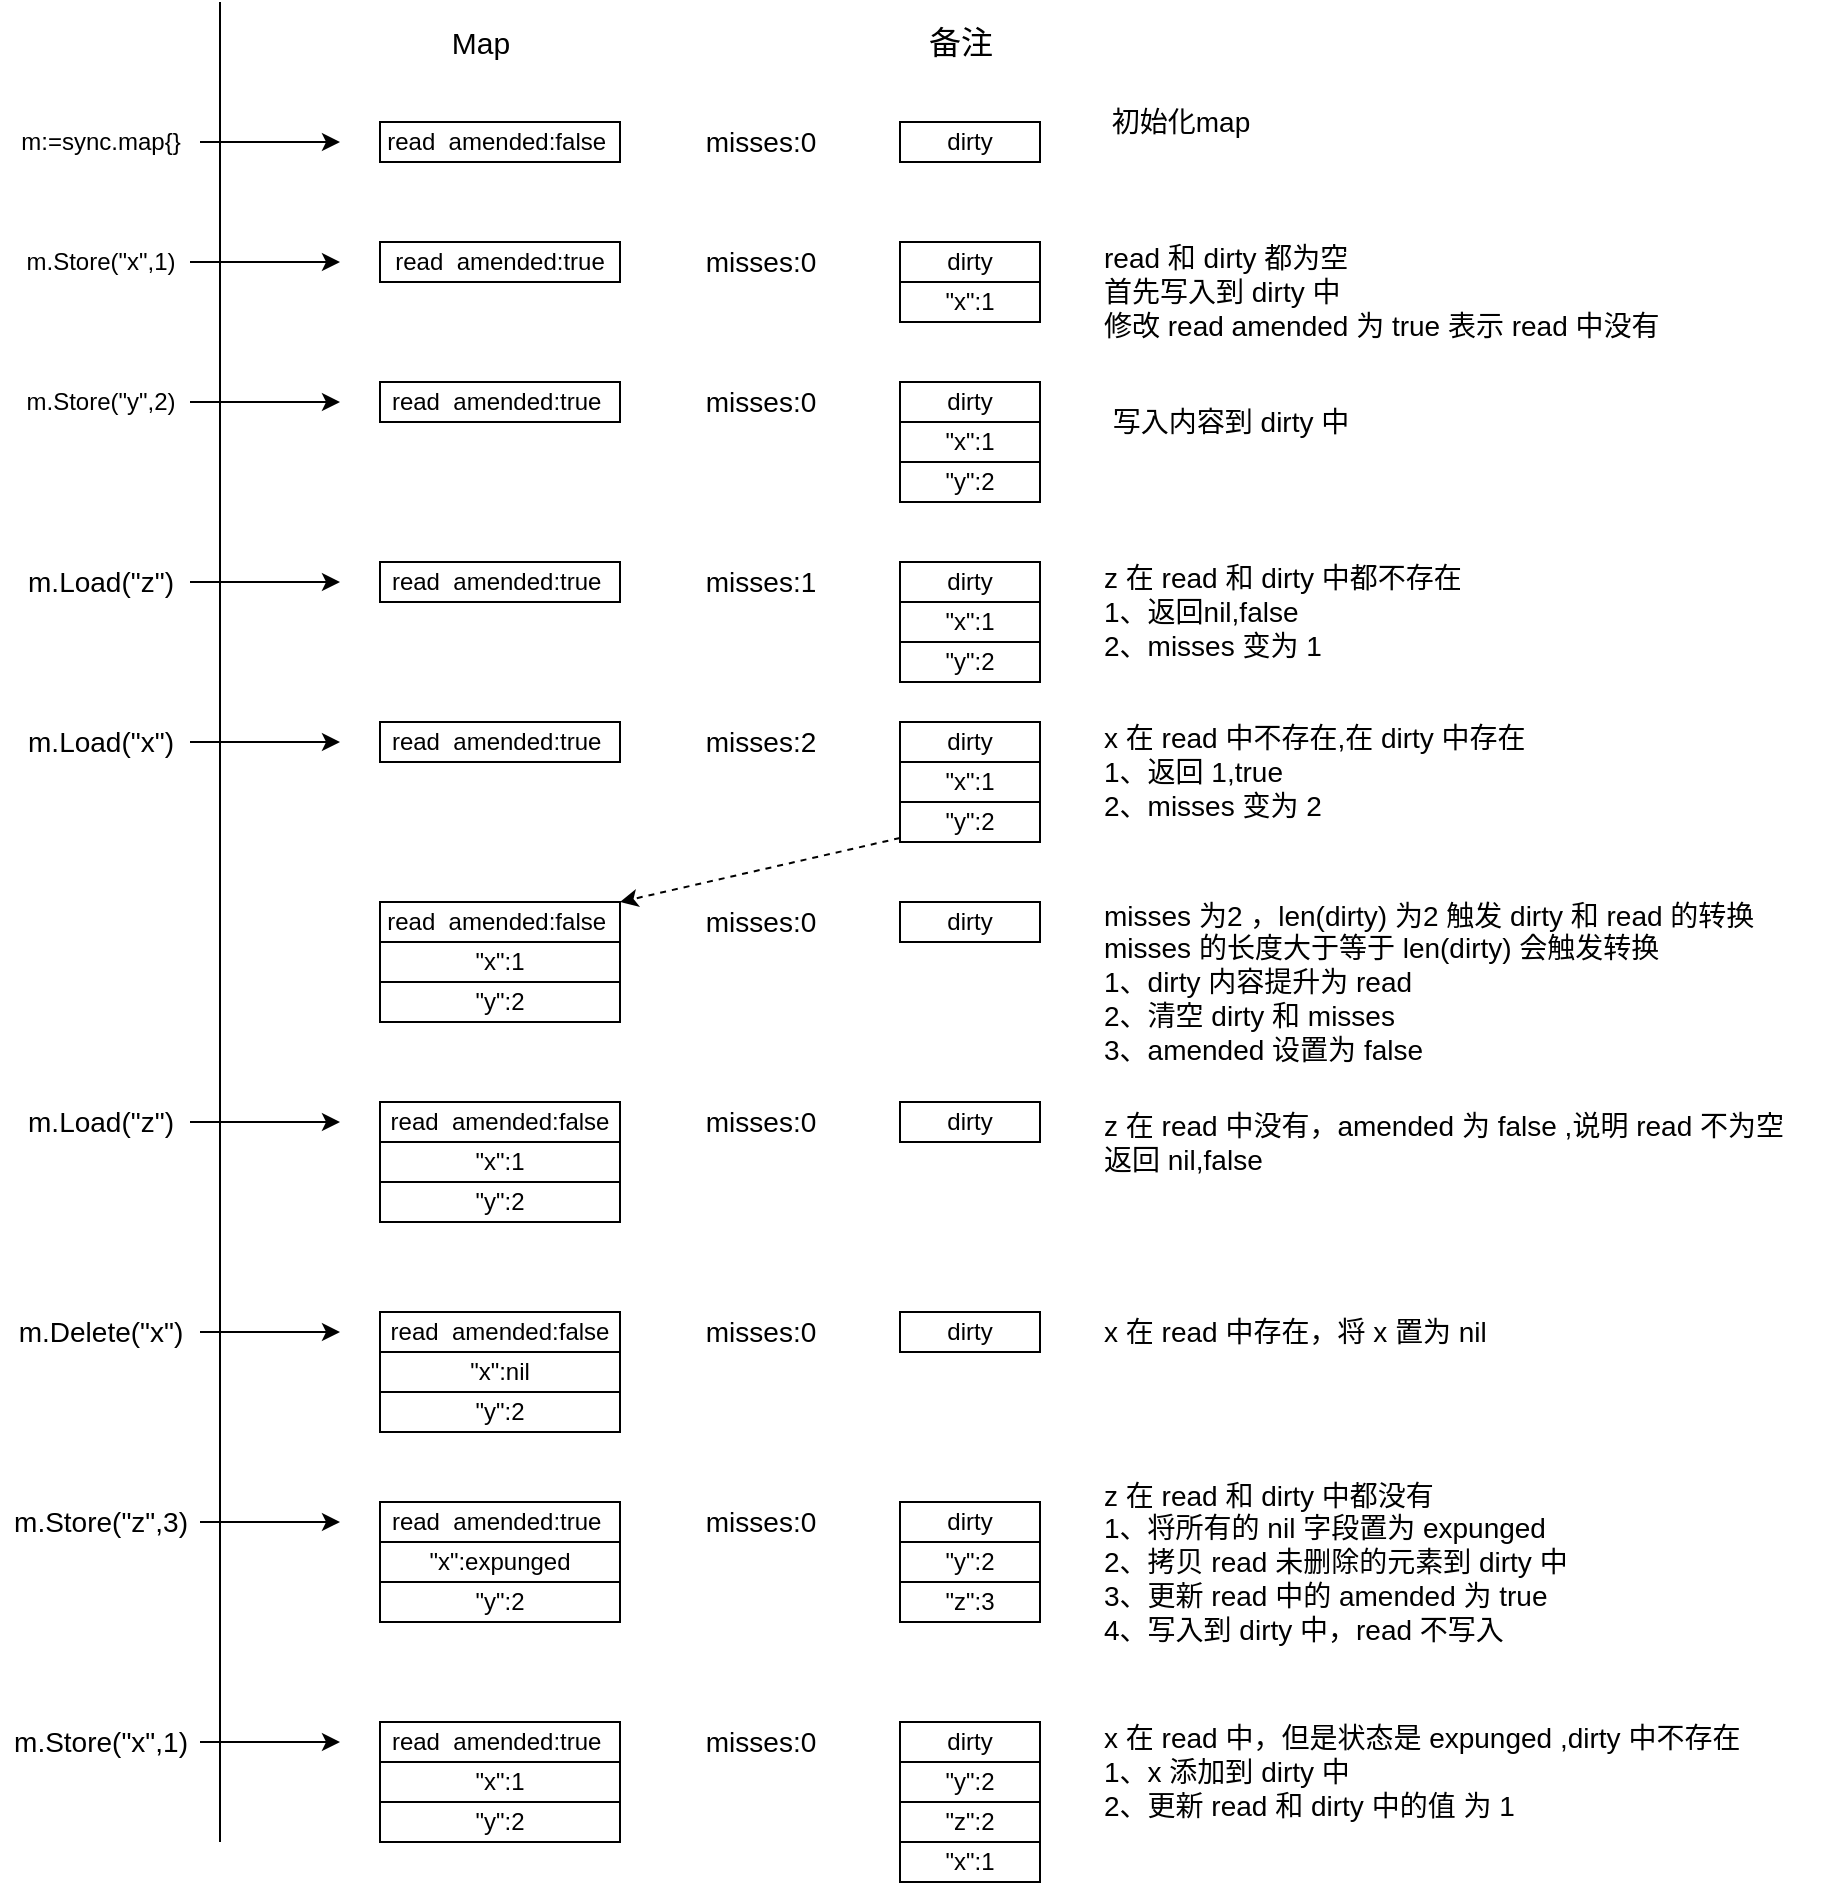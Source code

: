 <mxfile pages="16">
    <diagram id="24sgOk005YfM9f5gaFTB" name="sync_map">
        <mxGraphModel dx="781" dy="591" grid="1" gridSize="10" guides="1" tooltips="1" connect="1" arrows="1" fold="1" page="1" pageScale="1" pageWidth="3300" pageHeight="4681" math="0" shadow="0">
            <root>
                <mxCell id="kQL8fXOMD9WAkuxqkzjQ-0"/>
                <mxCell id="kQL8fXOMD9WAkuxqkzjQ-1" parent="kQL8fXOMD9WAkuxqkzjQ-0"/>
                <mxCell id="0qfVXdXb0fOPbhbPSKhO-14" value="" style="endArrow=none;html=1;" edge="1" parent="kQL8fXOMD9WAkuxqkzjQ-1">
                    <mxGeometry width="50" height="50" relative="1" as="geometry">
                        <mxPoint x="380" y="1050" as="sourcePoint"/>
                        <mxPoint x="380" y="130" as="targetPoint"/>
                    </mxGeometry>
                </mxCell>
                <mxCell id="0qfVXdXb0fOPbhbPSKhO-15" value="&lt;font style=&quot;font-size: 15px&quot;&gt;Map&lt;/font&gt;" style="text;html=1;align=center;verticalAlign=middle;resizable=0;points=[];autosize=1;strokeColor=none;fillColor=none;" vertex="1" parent="kQL8fXOMD9WAkuxqkzjQ-1">
                    <mxGeometry x="490" y="140" width="40" height="20" as="geometry"/>
                </mxCell>
                <mxCell id="0qfVXdXb0fOPbhbPSKhO-16" value="&lt;font style=&quot;font-size: 16px&quot;&gt;备注&lt;/font&gt;" style="text;html=1;align=center;verticalAlign=middle;resizable=0;points=[];autosize=1;strokeColor=none;fillColor=none;" vertex="1" parent="kQL8fXOMD9WAkuxqkzjQ-1">
                    <mxGeometry x="725" y="140" width="50" height="20" as="geometry"/>
                </mxCell>
                <mxCell id="0qfVXdXb0fOPbhbPSKhO-18" style="edgeStyle=none;html=1;" edge="1" parent="kQL8fXOMD9WAkuxqkzjQ-1" source="0qfVXdXb0fOPbhbPSKhO-17">
                    <mxGeometry relative="1" as="geometry">
                        <mxPoint x="440" y="200" as="targetPoint"/>
                    </mxGeometry>
                </mxCell>
                <mxCell id="0qfVXdXb0fOPbhbPSKhO-17" value="m:=sync.map{}" style="text;html=1;align=center;verticalAlign=middle;resizable=0;points=[];autosize=1;strokeColor=none;fillColor=none;" vertex="1" parent="kQL8fXOMD9WAkuxqkzjQ-1">
                    <mxGeometry x="270" y="190" width="100" height="20" as="geometry"/>
                </mxCell>
                <mxCell id="0qfVXdXb0fOPbhbPSKhO-19" value="&lt;font style=&quot;font-size: 12px&quot;&gt;read&lt;/font&gt;&amp;nbsp; amended:false&amp;nbsp;" style="rounded=0;whiteSpace=wrap;html=1;" vertex="1" parent="kQL8fXOMD9WAkuxqkzjQ-1">
                    <mxGeometry x="460" y="190" width="120" height="20" as="geometry"/>
                </mxCell>
                <mxCell id="0qfVXdXb0fOPbhbPSKhO-20" value="&lt;font style=&quot;font-size: 14px&quot;&gt;misses:0&lt;/font&gt;" style="text;html=1;align=center;verticalAlign=middle;resizable=0;points=[];autosize=1;strokeColor=none;fillColor=none;fontSize=12;" vertex="1" parent="kQL8fXOMD9WAkuxqkzjQ-1">
                    <mxGeometry x="615" y="190" width="70" height="20" as="geometry"/>
                </mxCell>
                <mxCell id="0qfVXdXb0fOPbhbPSKhO-21" value="dirty" style="rounded=0;whiteSpace=wrap;html=1;" vertex="1" parent="kQL8fXOMD9WAkuxqkzjQ-1">
                    <mxGeometry x="720" y="190" width="70" height="20" as="geometry"/>
                </mxCell>
                <mxCell id="0qfVXdXb0fOPbhbPSKhO-22" style="edgeStyle=none;html=1;" edge="1" parent="kQL8fXOMD9WAkuxqkzjQ-1" source="0qfVXdXb0fOPbhbPSKhO-23">
                    <mxGeometry relative="1" as="geometry">
                        <mxPoint x="440" y="260" as="targetPoint"/>
                    </mxGeometry>
                </mxCell>
                <mxCell id="0qfVXdXb0fOPbhbPSKhO-23" value="m.Store(&quot;x&quot;,1)" style="text;html=1;align=center;verticalAlign=middle;resizable=0;points=[];autosize=1;strokeColor=none;fillColor=none;" vertex="1" parent="kQL8fXOMD9WAkuxqkzjQ-1">
                    <mxGeometry x="275" y="250" width="90" height="20" as="geometry"/>
                </mxCell>
                <mxCell id="0qfVXdXb0fOPbhbPSKhO-24" value="&lt;font style=&quot;font-size: 12px&quot;&gt;read&lt;/font&gt;&amp;nbsp; amended:true" style="rounded=0;whiteSpace=wrap;html=1;" vertex="1" parent="kQL8fXOMD9WAkuxqkzjQ-1">
                    <mxGeometry x="460" y="250" width="120" height="20" as="geometry"/>
                </mxCell>
                <mxCell id="0qfVXdXb0fOPbhbPSKhO-25" value="&lt;font style=&quot;font-size: 14px&quot;&gt;misses:0&lt;/font&gt;" style="text;html=1;align=center;verticalAlign=middle;resizable=0;points=[];autosize=1;strokeColor=none;fillColor=none;fontSize=12;" vertex="1" parent="kQL8fXOMD9WAkuxqkzjQ-1">
                    <mxGeometry x="615" y="250" width="70" height="20" as="geometry"/>
                </mxCell>
                <mxCell id="0qfVXdXb0fOPbhbPSKhO-26" value="dirty" style="rounded=0;whiteSpace=wrap;html=1;" vertex="1" parent="kQL8fXOMD9WAkuxqkzjQ-1">
                    <mxGeometry x="720" y="250" width="70" height="20" as="geometry"/>
                </mxCell>
                <mxCell id="0qfVXdXb0fOPbhbPSKhO-27" style="edgeStyle=none;html=1;" edge="1" parent="kQL8fXOMD9WAkuxqkzjQ-1" source="0qfVXdXb0fOPbhbPSKhO-28">
                    <mxGeometry relative="1" as="geometry">
                        <mxPoint x="440" y="330" as="targetPoint"/>
                    </mxGeometry>
                </mxCell>
                <mxCell id="0qfVXdXb0fOPbhbPSKhO-28" value="m.Store(&quot;y&quot;,2)" style="text;html=1;align=center;verticalAlign=middle;resizable=0;points=[];autosize=1;strokeColor=none;fillColor=none;" vertex="1" parent="kQL8fXOMD9WAkuxqkzjQ-1">
                    <mxGeometry x="275" y="320" width="90" height="20" as="geometry"/>
                </mxCell>
                <mxCell id="0qfVXdXb0fOPbhbPSKhO-29" value="&lt;font style=&quot;font-size: 12px&quot;&gt;read&lt;/font&gt;&amp;nbsp; amended:true&amp;nbsp;" style="rounded=0;whiteSpace=wrap;html=1;" vertex="1" parent="kQL8fXOMD9WAkuxqkzjQ-1">
                    <mxGeometry x="460" y="320" width="120" height="20" as="geometry"/>
                </mxCell>
                <mxCell id="0qfVXdXb0fOPbhbPSKhO-30" value="&lt;font style=&quot;font-size: 14px&quot;&gt;misses:0&lt;/font&gt;" style="text;html=1;align=center;verticalAlign=middle;resizable=0;points=[];autosize=1;strokeColor=none;fillColor=none;fontSize=12;" vertex="1" parent="kQL8fXOMD9WAkuxqkzjQ-1">
                    <mxGeometry x="615" y="320" width="70" height="20" as="geometry"/>
                </mxCell>
                <mxCell id="0qfVXdXb0fOPbhbPSKhO-32" value="&quot;x&quot;:1" style="rounded=0;whiteSpace=wrap;html=1;" vertex="1" parent="kQL8fXOMD9WAkuxqkzjQ-1">
                    <mxGeometry x="720" y="270" width="70" height="20" as="geometry"/>
                </mxCell>
                <mxCell id="0qfVXdXb0fOPbhbPSKhO-33" value="&lt;font style=&quot;font-size: 14px&quot;&gt;初始化map&lt;/font&gt;" style="text;html=1;align=center;verticalAlign=middle;resizable=0;points=[];autosize=1;strokeColor=none;fillColor=none;fontSize=12;" vertex="1" parent="kQL8fXOMD9WAkuxqkzjQ-1">
                    <mxGeometry x="820" y="180" width="80" height="20" as="geometry"/>
                </mxCell>
                <mxCell id="0qfVXdXb0fOPbhbPSKhO-35" value="&lt;font style=&quot;font-size: 14px&quot;&gt;read 和 dirty 都为空&lt;br&gt;首先写入到 dirty 中&lt;br&gt;修改 read amended 为 true 表示 read 中没有&lt;/font&gt;" style="text;html=1;align=left;verticalAlign=middle;resizable=0;points=[];autosize=1;strokeColor=none;fillColor=none;fontSize=12;" vertex="1" parent="kQL8fXOMD9WAkuxqkzjQ-1">
                    <mxGeometry x="820" y="250" width="290" height="50" as="geometry"/>
                </mxCell>
                <mxCell id="0qfVXdXb0fOPbhbPSKhO-36" value="dirty" style="rounded=0;whiteSpace=wrap;html=1;" vertex="1" parent="kQL8fXOMD9WAkuxqkzjQ-1">
                    <mxGeometry x="720" y="320" width="70" height="20" as="geometry"/>
                </mxCell>
                <mxCell id="0qfVXdXb0fOPbhbPSKhO-37" value="&quot;x&quot;:1" style="rounded=0;whiteSpace=wrap;html=1;" vertex="1" parent="kQL8fXOMD9WAkuxqkzjQ-1">
                    <mxGeometry x="720" y="340" width="70" height="20" as="geometry"/>
                </mxCell>
                <mxCell id="0qfVXdXb0fOPbhbPSKhO-38" value="&quot;y&quot;:2" style="rounded=0;whiteSpace=wrap;html=1;" vertex="1" parent="kQL8fXOMD9WAkuxqkzjQ-1">
                    <mxGeometry x="720" y="360" width="70" height="20" as="geometry"/>
                </mxCell>
                <mxCell id="0qfVXdXb0fOPbhbPSKhO-39" value="&lt;font style=&quot;font-size: 14px&quot;&gt;写入内容到 dirty 中&lt;/font&gt;" style="text;html=1;align=center;verticalAlign=middle;resizable=0;points=[];autosize=1;strokeColor=none;fillColor=none;fontSize=12;" vertex="1" parent="kQL8fXOMD9WAkuxqkzjQ-1">
                    <mxGeometry x="820" y="330" width="130" height="20" as="geometry"/>
                </mxCell>
                <mxCell id="0qfVXdXb0fOPbhbPSKhO-40" style="edgeStyle=none;html=1;" edge="1" parent="kQL8fXOMD9WAkuxqkzjQ-1" source="0qfVXdXb0fOPbhbPSKhO-41">
                    <mxGeometry relative="1" as="geometry">
                        <mxPoint x="440" y="420" as="targetPoint"/>
                    </mxGeometry>
                </mxCell>
                <mxCell id="0qfVXdXb0fOPbhbPSKhO-41" value="&lt;font style=&quot;font-size: 14px&quot;&gt;m.Load(&quot;z&quot;)&lt;/font&gt;" style="text;html=1;align=center;verticalAlign=middle;resizable=0;points=[];autosize=1;strokeColor=none;fillColor=none;" vertex="1" parent="kQL8fXOMD9WAkuxqkzjQ-1">
                    <mxGeometry x="275" y="410" width="90" height="20" as="geometry"/>
                </mxCell>
                <mxCell id="0qfVXdXb0fOPbhbPSKhO-42" value="&lt;font style=&quot;font-size: 12px&quot;&gt;read&lt;/font&gt;&amp;nbsp; amended:true&amp;nbsp;" style="rounded=0;whiteSpace=wrap;html=1;" vertex="1" parent="kQL8fXOMD9WAkuxqkzjQ-1">
                    <mxGeometry x="460" y="410" width="120" height="20" as="geometry"/>
                </mxCell>
                <mxCell id="0qfVXdXb0fOPbhbPSKhO-43" value="&lt;font style=&quot;font-size: 14px&quot;&gt;misses:1&lt;/font&gt;" style="text;html=1;align=center;verticalAlign=middle;resizable=0;points=[];autosize=1;strokeColor=none;fillColor=none;fontSize=12;" vertex="1" parent="kQL8fXOMD9WAkuxqkzjQ-1">
                    <mxGeometry x="615" y="410" width="70" height="20" as="geometry"/>
                </mxCell>
                <mxCell id="0qfVXdXb0fOPbhbPSKhO-44" value="dirty" style="rounded=0;whiteSpace=wrap;html=1;" vertex="1" parent="kQL8fXOMD9WAkuxqkzjQ-1">
                    <mxGeometry x="720" y="410" width="70" height="20" as="geometry"/>
                </mxCell>
                <mxCell id="0qfVXdXb0fOPbhbPSKhO-45" value="&quot;x&quot;:1" style="rounded=0;whiteSpace=wrap;html=1;" vertex="1" parent="kQL8fXOMD9WAkuxqkzjQ-1">
                    <mxGeometry x="720" y="430" width="70" height="20" as="geometry"/>
                </mxCell>
                <mxCell id="0qfVXdXb0fOPbhbPSKhO-46" value="&quot;y&quot;:2" style="rounded=0;whiteSpace=wrap;html=1;" vertex="1" parent="kQL8fXOMD9WAkuxqkzjQ-1">
                    <mxGeometry x="720" y="450" width="70" height="20" as="geometry"/>
                </mxCell>
                <mxCell id="0qfVXdXb0fOPbhbPSKhO-47" value="&lt;font style=&quot;font-size: 14px&quot;&gt;z 在 read 和 dirty 中都不存在&amp;nbsp;&lt;br&gt;1、返回nil,false&lt;br&gt;2、misses 变为 1&lt;/font&gt;" style="text;html=1;align=left;verticalAlign=middle;resizable=0;points=[];autosize=1;strokeColor=none;fillColor=none;fontSize=12;" vertex="1" parent="kQL8fXOMD9WAkuxqkzjQ-1">
                    <mxGeometry x="820" y="410" width="200" height="50" as="geometry"/>
                </mxCell>
                <mxCell id="0qfVXdXb0fOPbhbPSKhO-48" style="edgeStyle=none;html=1;" edge="1" parent="kQL8fXOMD9WAkuxqkzjQ-1" source="0qfVXdXb0fOPbhbPSKhO-49">
                    <mxGeometry relative="1" as="geometry">
                        <mxPoint x="440" y="500" as="targetPoint"/>
                    </mxGeometry>
                </mxCell>
                <mxCell id="0qfVXdXb0fOPbhbPSKhO-49" value="&lt;font style=&quot;font-size: 14px&quot;&gt;m.Load(&quot;x&quot;)&lt;/font&gt;" style="text;html=1;align=center;verticalAlign=middle;resizable=0;points=[];autosize=1;strokeColor=none;fillColor=none;" vertex="1" parent="kQL8fXOMD9WAkuxqkzjQ-1">
                    <mxGeometry x="275" y="490" width="90" height="20" as="geometry"/>
                </mxCell>
                <mxCell id="0qfVXdXb0fOPbhbPSKhO-50" value="&lt;font style=&quot;font-size: 12px&quot;&gt;read&lt;/font&gt;&amp;nbsp; amended:true&amp;nbsp;" style="rounded=0;whiteSpace=wrap;html=1;" vertex="1" parent="kQL8fXOMD9WAkuxqkzjQ-1">
                    <mxGeometry x="460" y="490" width="120" height="20" as="geometry"/>
                </mxCell>
                <mxCell id="0qfVXdXb0fOPbhbPSKhO-51" value="&lt;font style=&quot;font-size: 14px&quot;&gt;misses:2&lt;/font&gt;" style="text;html=1;align=center;verticalAlign=middle;resizable=0;points=[];autosize=1;strokeColor=none;fillColor=none;fontSize=12;" vertex="1" parent="kQL8fXOMD9WAkuxqkzjQ-1">
                    <mxGeometry x="615" y="490" width="70" height="20" as="geometry"/>
                </mxCell>
                <mxCell id="0qfVXdXb0fOPbhbPSKhO-52" value="dirty" style="rounded=0;whiteSpace=wrap;html=1;" vertex="1" parent="kQL8fXOMD9WAkuxqkzjQ-1">
                    <mxGeometry x="720" y="490" width="70" height="20" as="geometry"/>
                </mxCell>
                <mxCell id="0qfVXdXb0fOPbhbPSKhO-53" value="&quot;x&quot;:1" style="rounded=0;whiteSpace=wrap;html=1;" vertex="1" parent="kQL8fXOMD9WAkuxqkzjQ-1">
                    <mxGeometry x="720" y="510" width="70" height="20" as="geometry"/>
                </mxCell>
                <mxCell id="0qfVXdXb0fOPbhbPSKhO-77" style="edgeStyle=none;html=1;entryX=1;entryY=0;entryDx=0;entryDy=0;fontSize=12;dashed=1;" edge="1" parent="kQL8fXOMD9WAkuxqkzjQ-1" source="0qfVXdXb0fOPbhbPSKhO-54" target="0qfVXdXb0fOPbhbPSKhO-67">
                    <mxGeometry relative="1" as="geometry"/>
                </mxCell>
                <mxCell id="0qfVXdXb0fOPbhbPSKhO-54" value="&quot;y&quot;:2" style="rounded=0;whiteSpace=wrap;html=1;" vertex="1" parent="kQL8fXOMD9WAkuxqkzjQ-1">
                    <mxGeometry x="720" y="530" width="70" height="20" as="geometry"/>
                </mxCell>
                <mxCell id="0qfVXdXb0fOPbhbPSKhO-55" value="&lt;font style=&quot;font-size: 14px&quot;&gt;x 在 read 中不存在,在 dirty 中存在&amp;nbsp;&lt;br&gt;1、返回 1,true&lt;br&gt;2、misses 变为 2&lt;/font&gt;" style="text;html=1;align=left;verticalAlign=middle;resizable=0;points=[];autosize=1;strokeColor=none;fillColor=none;fontSize=12;" vertex="1" parent="kQL8fXOMD9WAkuxqkzjQ-1">
                    <mxGeometry x="820" y="490" width="230" height="50" as="geometry"/>
                </mxCell>
                <mxCell id="0qfVXdXb0fOPbhbPSKhO-67" value="&lt;font style=&quot;font-size: 12px&quot;&gt;read&lt;/font&gt;&amp;nbsp; amended:false&amp;nbsp;" style="rounded=0;whiteSpace=wrap;html=1;" vertex="1" parent="kQL8fXOMD9WAkuxqkzjQ-1">
                    <mxGeometry x="460" y="580" width="120" height="20" as="geometry"/>
                </mxCell>
                <mxCell id="0qfVXdXb0fOPbhbPSKhO-68" value="&lt;font style=&quot;font-size: 14px&quot;&gt;misses:0&lt;/font&gt;" style="text;html=1;align=center;verticalAlign=middle;resizable=0;points=[];autosize=1;strokeColor=none;fillColor=none;fontSize=12;" vertex="1" parent="kQL8fXOMD9WAkuxqkzjQ-1">
                    <mxGeometry x="615" y="580" width="70" height="20" as="geometry"/>
                </mxCell>
                <mxCell id="0qfVXdXb0fOPbhbPSKhO-69" value="dirty" style="rounded=0;whiteSpace=wrap;html=1;" vertex="1" parent="kQL8fXOMD9WAkuxqkzjQ-1">
                    <mxGeometry x="720" y="580" width="70" height="20" as="geometry"/>
                </mxCell>
                <mxCell id="0qfVXdXb0fOPbhbPSKhO-72" value="&lt;font style=&quot;font-size: 14px&quot;&gt;misses 为2 ，len(dirty) 为2 触发 dirty 和 read 的转换&lt;br&gt;misses 的长度大于等于 len(dirty) 会触发转换&lt;br&gt;1、dirty 内容提升为 read&lt;br&gt;2、清空 dirty 和 misses&amp;nbsp;&lt;br&gt;3、amended 设置为 false&lt;/font&gt;" style="text;html=1;align=left;verticalAlign=middle;resizable=0;points=[];autosize=1;strokeColor=none;fillColor=none;fontSize=12;" vertex="1" parent="kQL8fXOMD9WAkuxqkzjQ-1">
                    <mxGeometry x="820" y="580" width="340" height="80" as="geometry"/>
                </mxCell>
                <mxCell id="0qfVXdXb0fOPbhbPSKhO-73" value="&quot;x&quot;:1" style="rounded=0;whiteSpace=wrap;html=1;" vertex="1" parent="kQL8fXOMD9WAkuxqkzjQ-1">
                    <mxGeometry x="460" y="600" width="120" height="20" as="geometry"/>
                </mxCell>
                <mxCell id="0qfVXdXb0fOPbhbPSKhO-74" value="&quot;y&quot;:2" style="rounded=0;whiteSpace=wrap;html=1;" vertex="1" parent="kQL8fXOMD9WAkuxqkzjQ-1">
                    <mxGeometry x="460" y="620" width="120" height="20" as="geometry"/>
                </mxCell>
                <mxCell id="0qfVXdXb0fOPbhbPSKhO-78" style="edgeStyle=none;html=1;" edge="1" parent="kQL8fXOMD9WAkuxqkzjQ-1" source="0qfVXdXb0fOPbhbPSKhO-79">
                    <mxGeometry relative="1" as="geometry">
                        <mxPoint x="440" y="690" as="targetPoint"/>
                    </mxGeometry>
                </mxCell>
                <mxCell id="0qfVXdXb0fOPbhbPSKhO-79" value="&lt;font style=&quot;font-size: 14px&quot;&gt;m.Load(&quot;z&quot;)&lt;/font&gt;" style="text;html=1;align=center;verticalAlign=middle;resizable=0;points=[];autosize=1;strokeColor=none;fillColor=none;" vertex="1" parent="kQL8fXOMD9WAkuxqkzjQ-1">
                    <mxGeometry x="275" y="680" width="90" height="20" as="geometry"/>
                </mxCell>
                <mxCell id="0qfVXdXb0fOPbhbPSKhO-80" value="&lt;font style=&quot;font-size: 12px&quot;&gt;read&lt;/font&gt;&amp;nbsp; amended:false" style="rounded=0;whiteSpace=wrap;html=1;" vertex="1" parent="kQL8fXOMD9WAkuxqkzjQ-1">
                    <mxGeometry x="460" y="680" width="120" height="20" as="geometry"/>
                </mxCell>
                <mxCell id="0qfVXdXb0fOPbhbPSKhO-81" value="&lt;font style=&quot;font-size: 14px&quot;&gt;misses:0&lt;/font&gt;" style="text;html=1;align=center;verticalAlign=middle;resizable=0;points=[];autosize=1;strokeColor=none;fillColor=none;fontSize=12;" vertex="1" parent="kQL8fXOMD9WAkuxqkzjQ-1">
                    <mxGeometry x="615" y="680" width="70" height="20" as="geometry"/>
                </mxCell>
                <mxCell id="0qfVXdXb0fOPbhbPSKhO-82" value="dirty" style="rounded=0;whiteSpace=wrap;html=1;" vertex="1" parent="kQL8fXOMD9WAkuxqkzjQ-1">
                    <mxGeometry x="720" y="680" width="70" height="20" as="geometry"/>
                </mxCell>
                <mxCell id="0qfVXdXb0fOPbhbPSKhO-84" value="&lt;font style=&quot;font-size: 14px&quot;&gt;z 在 read 中没有，amended 为 false ,说明 read 不为空&lt;br&gt;返回 nil,false&lt;/font&gt;" style="text;html=1;align=left;verticalAlign=middle;resizable=0;points=[];autosize=1;strokeColor=none;fillColor=none;fontSize=12;" vertex="1" parent="kQL8fXOMD9WAkuxqkzjQ-1">
                    <mxGeometry x="820" y="680" width="360" height="40" as="geometry"/>
                </mxCell>
                <mxCell id="0qfVXdXb0fOPbhbPSKhO-85" value="&quot;x&quot;:1" style="rounded=0;whiteSpace=wrap;html=1;" vertex="1" parent="kQL8fXOMD9WAkuxqkzjQ-1">
                    <mxGeometry x="460" y="700" width="120" height="20" as="geometry"/>
                </mxCell>
                <mxCell id="0qfVXdXb0fOPbhbPSKhO-86" value="&quot;y&quot;:2" style="rounded=0;whiteSpace=wrap;html=1;" vertex="1" parent="kQL8fXOMD9WAkuxqkzjQ-1">
                    <mxGeometry x="460" y="720" width="120" height="20" as="geometry"/>
                </mxCell>
                <mxCell id="0qfVXdXb0fOPbhbPSKhO-87" style="edgeStyle=none;html=1;" edge="1" parent="kQL8fXOMD9WAkuxqkzjQ-1" source="0qfVXdXb0fOPbhbPSKhO-88">
                    <mxGeometry relative="1" as="geometry">
                        <mxPoint x="440" y="795" as="targetPoint"/>
                    </mxGeometry>
                </mxCell>
                <mxCell id="0qfVXdXb0fOPbhbPSKhO-88" value="&lt;font style=&quot;font-size: 14px&quot;&gt;m.Delete(&quot;x&quot;)&lt;/font&gt;" style="text;html=1;align=center;verticalAlign=middle;resizable=0;points=[];autosize=1;strokeColor=none;fillColor=none;" vertex="1" parent="kQL8fXOMD9WAkuxqkzjQ-1">
                    <mxGeometry x="270" y="785" width="100" height="20" as="geometry"/>
                </mxCell>
                <mxCell id="0qfVXdXb0fOPbhbPSKhO-89" value="&lt;font style=&quot;font-size: 12px&quot;&gt;read&lt;/font&gt;&amp;nbsp; amended:false" style="rounded=0;whiteSpace=wrap;html=1;" vertex="1" parent="kQL8fXOMD9WAkuxqkzjQ-1">
                    <mxGeometry x="460" y="785" width="120" height="20" as="geometry"/>
                </mxCell>
                <mxCell id="0qfVXdXb0fOPbhbPSKhO-90" value="&lt;font style=&quot;font-size: 14px&quot;&gt;misses:0&lt;/font&gt;" style="text;html=1;align=center;verticalAlign=middle;resizable=0;points=[];autosize=1;strokeColor=none;fillColor=none;fontSize=12;" vertex="1" parent="kQL8fXOMD9WAkuxqkzjQ-1">
                    <mxGeometry x="615" y="785" width="70" height="20" as="geometry"/>
                </mxCell>
                <mxCell id="0qfVXdXb0fOPbhbPSKhO-91" value="dirty" style="rounded=0;whiteSpace=wrap;html=1;" vertex="1" parent="kQL8fXOMD9WAkuxqkzjQ-1">
                    <mxGeometry x="720" y="785" width="70" height="20" as="geometry"/>
                </mxCell>
                <mxCell id="0qfVXdXb0fOPbhbPSKhO-92" value="&lt;font style=&quot;font-size: 14px&quot;&gt;x 在 read 中存在，将 x 置为 nil&lt;/font&gt;" style="text;html=1;align=left;verticalAlign=middle;resizable=0;points=[];autosize=1;strokeColor=none;fillColor=none;fontSize=12;" vertex="1" parent="kQL8fXOMD9WAkuxqkzjQ-1">
                    <mxGeometry x="820" y="785" width="210" height="20" as="geometry"/>
                </mxCell>
                <mxCell id="0qfVXdXb0fOPbhbPSKhO-93" value="&quot;x&quot;:nil" style="rounded=0;whiteSpace=wrap;html=1;" vertex="1" parent="kQL8fXOMD9WAkuxqkzjQ-1">
                    <mxGeometry x="460" y="805" width="120" height="20" as="geometry"/>
                </mxCell>
                <mxCell id="0qfVXdXb0fOPbhbPSKhO-94" value="&quot;y&quot;:2" style="rounded=0;whiteSpace=wrap;html=1;" vertex="1" parent="kQL8fXOMD9WAkuxqkzjQ-1">
                    <mxGeometry x="460" y="825" width="120" height="20" as="geometry"/>
                </mxCell>
                <mxCell id="0qfVXdXb0fOPbhbPSKhO-102" style="edgeStyle=none;html=1;" edge="1" parent="kQL8fXOMD9WAkuxqkzjQ-1" source="0qfVXdXb0fOPbhbPSKhO-103">
                    <mxGeometry relative="1" as="geometry">
                        <mxPoint x="440" y="890" as="targetPoint"/>
                    </mxGeometry>
                </mxCell>
                <mxCell id="0qfVXdXb0fOPbhbPSKhO-103" value="&lt;font style=&quot;font-size: 14px&quot;&gt;m.Store(&quot;z&quot;,3)&lt;/font&gt;" style="text;html=1;align=center;verticalAlign=middle;resizable=0;points=[];autosize=1;strokeColor=none;fillColor=none;" vertex="1" parent="kQL8fXOMD9WAkuxqkzjQ-1">
                    <mxGeometry x="270" y="880" width="100" height="20" as="geometry"/>
                </mxCell>
                <mxCell id="0qfVXdXb0fOPbhbPSKhO-104" value="&lt;font style=&quot;font-size: 12px&quot;&gt;read&lt;/font&gt;&amp;nbsp; amended:true&amp;nbsp;" style="rounded=0;whiteSpace=wrap;html=1;" vertex="1" parent="kQL8fXOMD9WAkuxqkzjQ-1">
                    <mxGeometry x="460" y="880" width="120" height="20" as="geometry"/>
                </mxCell>
                <mxCell id="0qfVXdXb0fOPbhbPSKhO-105" value="&lt;font style=&quot;font-size: 14px&quot;&gt;misses:0&lt;/font&gt;" style="text;html=1;align=center;verticalAlign=middle;resizable=0;points=[];autosize=1;strokeColor=none;fillColor=none;fontSize=12;" vertex="1" parent="kQL8fXOMD9WAkuxqkzjQ-1">
                    <mxGeometry x="615" y="880" width="70" height="20" as="geometry"/>
                </mxCell>
                <mxCell id="0qfVXdXb0fOPbhbPSKhO-106" value="dirty" style="rounded=0;whiteSpace=wrap;html=1;" vertex="1" parent="kQL8fXOMD9WAkuxqkzjQ-1">
                    <mxGeometry x="720" y="880" width="70" height="20" as="geometry"/>
                </mxCell>
                <mxCell id="0qfVXdXb0fOPbhbPSKhO-107" value="&quot;y&quot;:2" style="rounded=0;whiteSpace=wrap;html=1;" vertex="1" parent="kQL8fXOMD9WAkuxqkzjQ-1">
                    <mxGeometry x="720" y="900" width="70" height="20" as="geometry"/>
                </mxCell>
                <mxCell id="0qfVXdXb0fOPbhbPSKhO-108" value="&quot;z&quot;:3" style="rounded=0;whiteSpace=wrap;html=1;" vertex="1" parent="kQL8fXOMD9WAkuxqkzjQ-1">
                    <mxGeometry x="720" y="920" width="70" height="20" as="geometry"/>
                </mxCell>
                <mxCell id="0qfVXdXb0fOPbhbPSKhO-109" value="&lt;font style=&quot;font-size: 14px&quot;&gt;z 在 read 和 dirty 中都没有&lt;br&gt;1、将所有的 nil 字段置为 expunged&lt;br&gt;2、拷贝 read 未删除的元素到 dirty 中&lt;br&gt;3、更新 read 中的 amended 为 true&lt;br&gt;4、写入到 dirty 中，read 不写入&lt;/font&gt;" style="text;html=1;align=left;verticalAlign=middle;resizable=0;points=[];autosize=1;strokeColor=none;fillColor=none;fontSize=12;" vertex="1" parent="kQL8fXOMD9WAkuxqkzjQ-1">
                    <mxGeometry x="820" y="870" width="250" height="80" as="geometry"/>
                </mxCell>
                <mxCell id="0qfVXdXb0fOPbhbPSKhO-110" value="&quot;x&quot;:expunged" style="rounded=0;whiteSpace=wrap;html=1;" vertex="1" parent="kQL8fXOMD9WAkuxqkzjQ-1">
                    <mxGeometry x="460" y="900" width="120" height="20" as="geometry"/>
                </mxCell>
                <mxCell id="0qfVXdXb0fOPbhbPSKhO-111" value="&quot;y&quot;:2" style="rounded=0;whiteSpace=wrap;html=1;" vertex="1" parent="kQL8fXOMD9WAkuxqkzjQ-1">
                    <mxGeometry x="460" y="920" width="120" height="20" as="geometry"/>
                </mxCell>
                <mxCell id="0qfVXdXb0fOPbhbPSKhO-112" style="edgeStyle=none;html=1;" edge="1" parent="kQL8fXOMD9WAkuxqkzjQ-1" source="0qfVXdXb0fOPbhbPSKhO-113">
                    <mxGeometry relative="1" as="geometry">
                        <mxPoint x="440" y="1000" as="targetPoint"/>
                    </mxGeometry>
                </mxCell>
                <mxCell id="0qfVXdXb0fOPbhbPSKhO-113" value="&lt;font style=&quot;font-size: 14px&quot;&gt;m.Store(&quot;x&quot;,1)&lt;/font&gt;" style="text;html=1;align=center;verticalAlign=middle;resizable=0;points=[];autosize=1;strokeColor=none;fillColor=none;" vertex="1" parent="kQL8fXOMD9WAkuxqkzjQ-1">
                    <mxGeometry x="270" y="990" width="100" height="20" as="geometry"/>
                </mxCell>
                <mxCell id="0qfVXdXb0fOPbhbPSKhO-114" value="&lt;font style=&quot;font-size: 12px&quot;&gt;read&lt;/font&gt;&amp;nbsp; amended:true&amp;nbsp;" style="rounded=0;whiteSpace=wrap;html=1;" vertex="1" parent="kQL8fXOMD9WAkuxqkzjQ-1">
                    <mxGeometry x="460" y="990" width="120" height="20" as="geometry"/>
                </mxCell>
                <mxCell id="0qfVXdXb0fOPbhbPSKhO-115" value="&lt;font style=&quot;font-size: 14px&quot;&gt;misses:0&lt;/font&gt;" style="text;html=1;align=center;verticalAlign=middle;resizable=0;points=[];autosize=1;strokeColor=none;fillColor=none;fontSize=12;" vertex="1" parent="kQL8fXOMD9WAkuxqkzjQ-1">
                    <mxGeometry x="615" y="990" width="70" height="20" as="geometry"/>
                </mxCell>
                <mxCell id="0qfVXdXb0fOPbhbPSKhO-116" value="dirty" style="rounded=0;whiteSpace=wrap;html=1;" vertex="1" parent="kQL8fXOMD9WAkuxqkzjQ-1">
                    <mxGeometry x="720" y="990" width="70" height="20" as="geometry"/>
                </mxCell>
                <mxCell id="0qfVXdXb0fOPbhbPSKhO-117" value="&quot;y&quot;:2" style="rounded=0;whiteSpace=wrap;html=1;" vertex="1" parent="kQL8fXOMD9WAkuxqkzjQ-1">
                    <mxGeometry x="720" y="1010" width="70" height="20" as="geometry"/>
                </mxCell>
                <mxCell id="0qfVXdXb0fOPbhbPSKhO-118" value="&quot;z&quot;:2" style="rounded=0;whiteSpace=wrap;html=1;" vertex="1" parent="kQL8fXOMD9WAkuxqkzjQ-1">
                    <mxGeometry x="720" y="1030" width="70" height="20" as="geometry"/>
                </mxCell>
                <mxCell id="0qfVXdXb0fOPbhbPSKhO-119" value="&lt;font style=&quot;font-size: 14px&quot;&gt;x 在 read 中，但是状态是 expunged ,dirty 中不存在&lt;br&gt;1、x 添加到 dirty 中&lt;br&gt;2、更新 read 和 dirty 中的值 为 1&lt;/font&gt;" style="text;html=1;align=left;verticalAlign=middle;resizable=0;points=[];autosize=1;strokeColor=none;fillColor=none;fontSize=12;" vertex="1" parent="kQL8fXOMD9WAkuxqkzjQ-1">
                    <mxGeometry x="820" y="990" width="330" height="50" as="geometry"/>
                </mxCell>
                <mxCell id="0qfVXdXb0fOPbhbPSKhO-120" value="&quot;x&quot;:1" style="rounded=0;whiteSpace=wrap;html=1;" vertex="1" parent="kQL8fXOMD9WAkuxqkzjQ-1">
                    <mxGeometry x="460" y="1010" width="120" height="20" as="geometry"/>
                </mxCell>
                <mxCell id="0qfVXdXb0fOPbhbPSKhO-121" value="&quot;y&quot;:2" style="rounded=0;whiteSpace=wrap;html=1;" vertex="1" parent="kQL8fXOMD9WAkuxqkzjQ-1">
                    <mxGeometry x="460" y="1030" width="120" height="20" as="geometry"/>
                </mxCell>
                <mxCell id="0qfVXdXb0fOPbhbPSKhO-122" value="&quot;x&quot;:1" style="rounded=0;whiteSpace=wrap;html=1;" vertex="1" parent="kQL8fXOMD9WAkuxqkzjQ-1">
                    <mxGeometry x="720" y="1050" width="70" height="20" as="geometry"/>
                </mxCell>
            </root>
        </mxGraphModel>
    </diagram>
</mxfile>